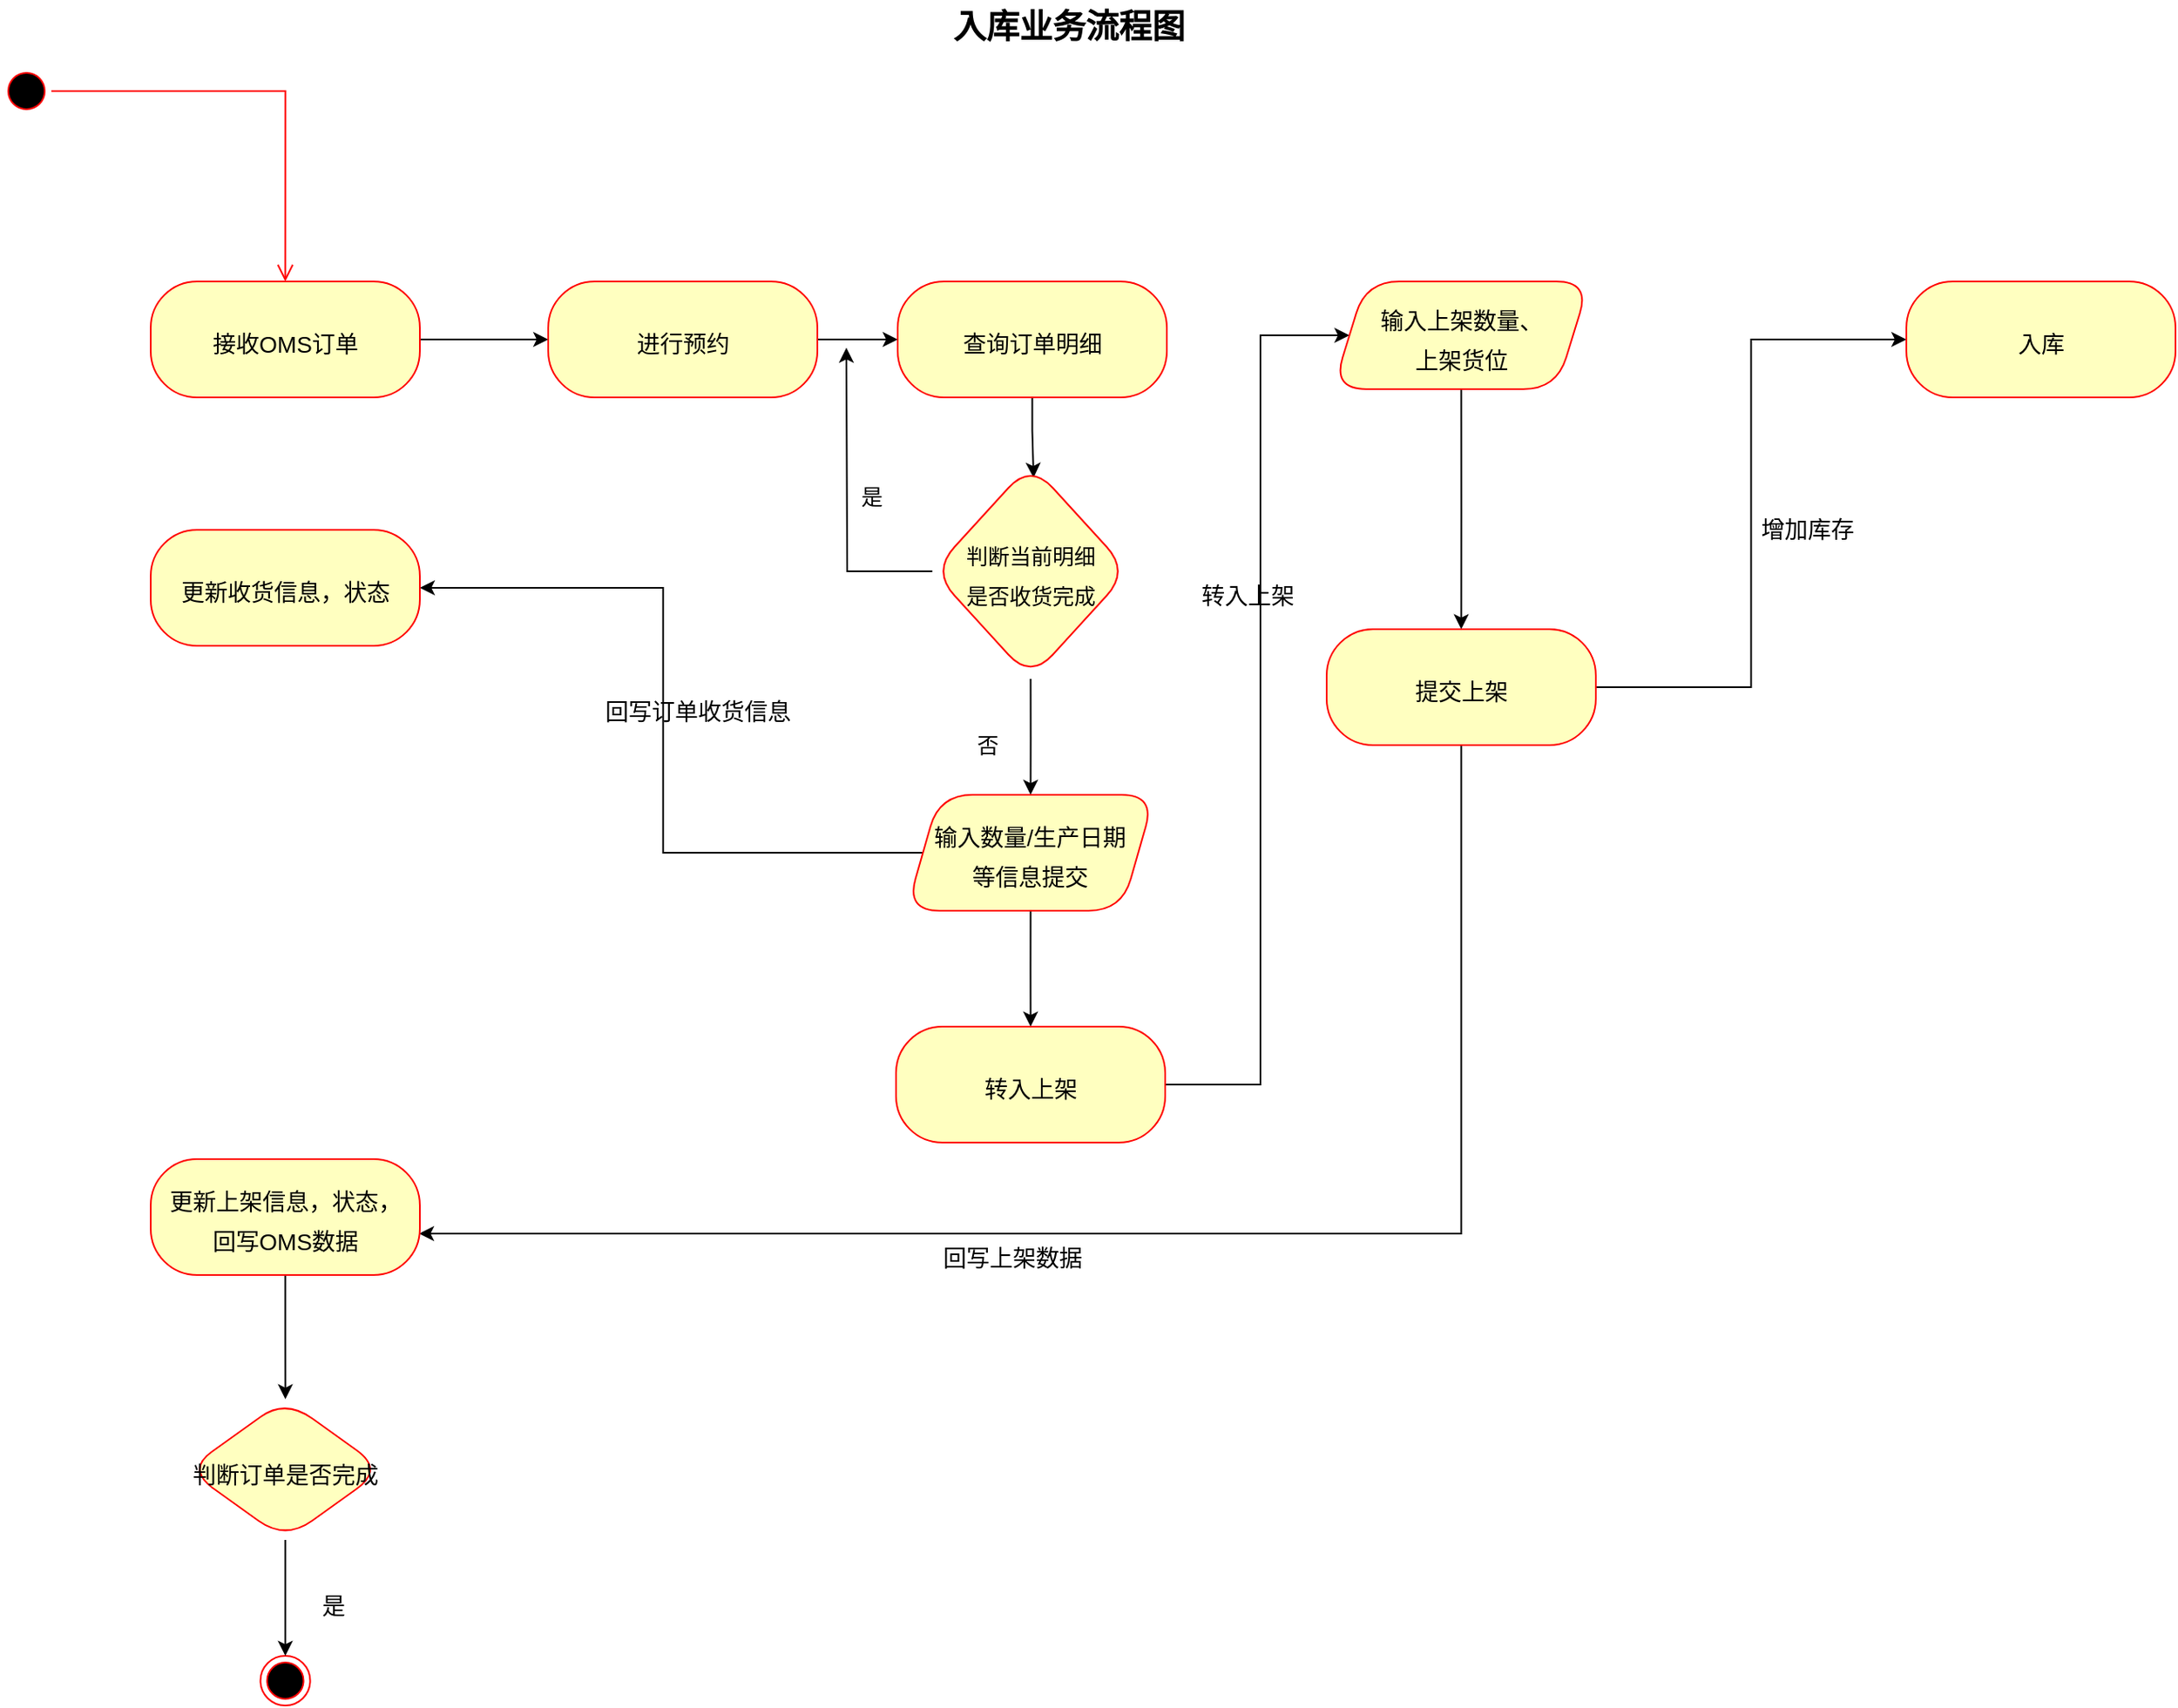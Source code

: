 <mxfile version="15.9.4" type="github">
  <diagram id="fIiXSZL2rTSmxZ8gm_aO" name="Page-1">
    <mxGraphModel dx="1713" dy="1129" grid="1" gridSize="10" guides="1" tooltips="1" connect="1" arrows="1" fold="1" page="1" pageScale="1" pageWidth="827" pageHeight="1169" math="0" shadow="0">
      <root>
        <mxCell id="0" />
        <mxCell id="1" parent="0" />
        <mxCell id="EC653Ei61_t5FoVVHQ31-1" value="入库业务流程图" style="text;html=1;strokeColor=none;fillColor=none;align=center;verticalAlign=middle;whiteSpace=wrap;rounded=0;fontSize=20;fontStyle=1" vertex="1" parent="1">
          <mxGeometry x="600" y="20" width="169" height="30" as="geometry" />
        </mxCell>
        <mxCell id="EC653Ei61_t5FoVVHQ31-3" value="" style="ellipse;html=1;shape=startState;fillColor=#000000;strokeColor=#ff0000;fontSize=20;" vertex="1" parent="1">
          <mxGeometry x="40" y="60" width="30" height="30" as="geometry" />
        </mxCell>
        <mxCell id="EC653Ei61_t5FoVVHQ31-4" value="" style="edgeStyle=orthogonalEdgeStyle;html=1;verticalAlign=bottom;endArrow=open;endSize=8;strokeColor=#ff0000;rounded=0;fontSize=20;entryX=0.5;entryY=0;entryDx=0;entryDy=0;" edge="1" source="EC653Ei61_t5FoVVHQ31-3" parent="1" target="EC653Ei61_t5FoVVHQ31-9">
          <mxGeometry relative="1" as="geometry">
            <mxPoint x="85" y="220" as="targetPoint" />
          </mxGeometry>
        </mxCell>
        <mxCell id="EC653Ei61_t5FoVVHQ31-12" value="" style="edgeStyle=orthogonalEdgeStyle;rounded=0;orthogonalLoop=1;jettySize=auto;html=1;fontSize=20;" edge="1" parent="1" source="EC653Ei61_t5FoVVHQ31-9" target="EC653Ei61_t5FoVVHQ31-11">
          <mxGeometry relative="1" as="geometry" />
        </mxCell>
        <mxCell id="EC653Ei61_t5FoVVHQ31-9" value="&lt;font style=&quot;font-size: 14px&quot;&gt;接收OMS订单&lt;/font&gt;" style="rounded=1;whiteSpace=wrap;html=1;arcSize=40;fontColor=#000000;fillColor=#ffffc0;strokeColor=#ff0000;fontSize=20;" vertex="1" parent="1">
          <mxGeometry x="130" y="190" width="162.5" height="70" as="geometry" />
        </mxCell>
        <mxCell id="EC653Ei61_t5FoVVHQ31-14" value="" style="edgeStyle=orthogonalEdgeStyle;rounded=0;orthogonalLoop=1;jettySize=auto;html=1;fontSize=20;" edge="1" parent="1" source="EC653Ei61_t5FoVVHQ31-11" target="EC653Ei61_t5FoVVHQ31-13">
          <mxGeometry relative="1" as="geometry" />
        </mxCell>
        <mxCell id="EC653Ei61_t5FoVVHQ31-11" value="&lt;font style=&quot;font-size: 14px&quot;&gt;进行预约&lt;/font&gt;" style="rounded=1;whiteSpace=wrap;html=1;arcSize=40;fontColor=#000000;fillColor=#ffffc0;strokeColor=#ff0000;fontSize=20;" vertex="1" parent="1">
          <mxGeometry x="370" y="190" width="162.5" height="70" as="geometry" />
        </mxCell>
        <mxCell id="EC653Ei61_t5FoVVHQ31-22" value="" style="edgeStyle=orthogonalEdgeStyle;rounded=0;orthogonalLoop=1;jettySize=auto;html=1;fontSize=20;fontColor=none;entryX=0.515;entryY=0.065;entryDx=0;entryDy=0;entryPerimeter=0;" edge="1" parent="1" source="EC653Ei61_t5FoVVHQ31-13" target="EC653Ei61_t5FoVVHQ31-21">
          <mxGeometry relative="1" as="geometry" />
        </mxCell>
        <mxCell id="EC653Ei61_t5FoVVHQ31-13" value="&lt;span style=&quot;font-size: 14px&quot;&gt;查询订单明细&lt;/span&gt;" style="rounded=1;whiteSpace=wrap;html=1;arcSize=40;fontColor=#000000;fillColor=#ffffc0;strokeColor=#ff0000;fontSize=20;" vertex="1" parent="1">
          <mxGeometry x="581" y="190" width="162.5" height="70" as="geometry" />
        </mxCell>
        <mxCell id="EC653Ei61_t5FoVVHQ31-15" value="" style="ellipse;html=1;shape=endState;fillColor=#000000;strokeColor=#ff0000;fontSize=20;" vertex="1" parent="1">
          <mxGeometry x="196.26" y="1020" width="30" height="30" as="geometry" />
        </mxCell>
        <mxCell id="EC653Ei61_t5FoVVHQ31-23" style="edgeStyle=orthogonalEdgeStyle;rounded=0;orthogonalLoop=1;jettySize=auto;html=1;fontSize=13;fontColor=none;exitX=0.5;exitY=1;exitDx=0;exitDy=0;entryX=0.5;entryY=0;entryDx=0;entryDy=0;" edge="1" parent="1" source="EC653Ei61_t5FoVVHQ31-21" target="EC653Ei61_t5FoVVHQ31-57">
          <mxGeometry relative="1" as="geometry">
            <mxPoint x="661.25" y="500" as="targetPoint" />
          </mxGeometry>
        </mxCell>
        <mxCell id="EC653Ei61_t5FoVVHQ31-25" style="edgeStyle=orthogonalEdgeStyle;rounded=0;orthogonalLoop=1;jettySize=auto;html=1;fontSize=13;fontColor=none;" edge="1" parent="1" source="EC653Ei61_t5FoVVHQ31-21">
          <mxGeometry relative="1" as="geometry">
            <mxPoint x="550" y="230" as="targetPoint" />
          </mxGeometry>
        </mxCell>
        <mxCell id="EC653Ei61_t5FoVVHQ31-21" value="&lt;font style=&quot;font-size: 13px&quot;&gt;判断当前明细&lt;br&gt;是否收货完成&lt;/font&gt;" style="rhombus;whiteSpace=wrap;html=1;fontSize=20;fillColor=#ffffc0;strokeColor=#ff0000;fontColor=#000000;rounded=1;arcSize=40;" vertex="1" parent="1">
          <mxGeometry x="601.88" y="300" width="118.75" height="130" as="geometry" />
        </mxCell>
        <mxCell id="EC653Ei61_t5FoVVHQ31-24" value="否" style="text;html=1;align=center;verticalAlign=middle;resizable=0;points=[];autosize=1;strokeColor=none;fillColor=none;fontSize=13;fontColor=none;" vertex="1" parent="1">
          <mxGeometry x="620" y="460" width="30" height="20" as="geometry" />
        </mxCell>
        <mxCell id="EC653Ei61_t5FoVVHQ31-26" value="是" style="text;html=1;align=center;verticalAlign=middle;resizable=0;points=[];autosize=1;strokeColor=none;fillColor=none;fontSize=13;fontColor=none;" vertex="1" parent="1">
          <mxGeometry x="550" y="310" width="30" height="20" as="geometry" />
        </mxCell>
        <mxCell id="EC653Ei61_t5FoVVHQ31-34" style="edgeStyle=orthogonalEdgeStyle;rounded=0;orthogonalLoop=1;jettySize=auto;html=1;fontSize=14;fontColor=none;entryX=0.5;entryY=0;entryDx=0;entryDy=0;exitX=0.5;exitY=1;exitDx=0;exitDy=0;" edge="1" parent="1" source="EC653Ei61_t5FoVVHQ31-57" target="EC653Ei61_t5FoVVHQ31-35">
          <mxGeometry relative="1" as="geometry">
            <mxPoint x="661.25" y="630" as="targetPoint" />
            <mxPoint x="661.3" y="570" as="sourcePoint" />
          </mxGeometry>
        </mxCell>
        <mxCell id="EC653Ei61_t5FoVVHQ31-39" style="edgeStyle=orthogonalEdgeStyle;rounded=0;orthogonalLoop=1;jettySize=auto;html=1;entryX=1;entryY=0.5;entryDx=0;entryDy=0;fontSize=14;fontColor=none;exitX=0;exitY=0.5;exitDx=0;exitDy=0;" edge="1" parent="1" source="EC653Ei61_t5FoVVHQ31-57" target="EC653Ei61_t5FoVVHQ31-36">
          <mxGeometry relative="1" as="geometry">
            <mxPoint x="580" y="535" as="sourcePoint" />
          </mxGeometry>
        </mxCell>
        <mxCell id="EC653Ei61_t5FoVVHQ31-41" style="edgeStyle=orthogonalEdgeStyle;rounded=0;orthogonalLoop=1;jettySize=auto;html=1;fontSize=14;fontColor=none;exitX=0.5;exitY=1;exitDx=0;exitDy=0;" edge="1" parent="1" source="EC653Ei61_t5FoVVHQ31-59">
          <mxGeometry relative="1" as="geometry">
            <mxPoint x="921.25" y="400" as="targetPoint" />
            <mxPoint x="921.3" y="260" as="sourcePoint" />
          </mxGeometry>
        </mxCell>
        <mxCell id="EC653Ei61_t5FoVVHQ31-31" value="转入上架" style="text;html=1;align=center;verticalAlign=middle;resizable=0;points=[];autosize=1;strokeColor=none;fillColor=none;fontSize=14;fontColor=none;" vertex="1" parent="1">
          <mxGeometry x="757" y="370" width="70" height="20" as="geometry" />
        </mxCell>
        <mxCell id="EC653Ei61_t5FoVVHQ31-60" style="edgeStyle=orthogonalEdgeStyle;rounded=0;orthogonalLoop=1;jettySize=auto;html=1;entryX=0;entryY=0.5;entryDx=0;entryDy=0;fontSize=14;fontColor=none;" edge="1" parent="1" source="EC653Ei61_t5FoVVHQ31-35" target="EC653Ei61_t5FoVVHQ31-59">
          <mxGeometry relative="1" as="geometry">
            <Array as="points">
              <mxPoint x="800" y="675" />
              <mxPoint x="800" y="223" />
            </Array>
          </mxGeometry>
        </mxCell>
        <mxCell id="EC653Ei61_t5FoVVHQ31-35" value="&lt;font style=&quot;font-size: 14px&quot;&gt;转入上架&lt;/font&gt;" style="rounded=1;whiteSpace=wrap;html=1;arcSize=40;fontColor=#000000;fillColor=#ffffc0;strokeColor=#ff0000;fontSize=20;" vertex="1" parent="1">
          <mxGeometry x="580" y="640" width="162.5" height="70" as="geometry" />
        </mxCell>
        <mxCell id="EC653Ei61_t5FoVVHQ31-36" value="&lt;font style=&quot;font-size: 14px&quot;&gt;更新收货信息，状态&lt;/font&gt;" style="rounded=1;whiteSpace=wrap;html=1;arcSize=40;fontColor=#000000;fillColor=#ffffc0;strokeColor=#ff0000;fontSize=20;" vertex="1" parent="1">
          <mxGeometry x="130" y="340" width="162.5" height="70" as="geometry" />
        </mxCell>
        <mxCell id="EC653Ei61_t5FoVVHQ31-40" value="回写订单收货信息" style="text;html=1;align=center;verticalAlign=middle;resizable=0;points=[];autosize=1;strokeColor=none;fillColor=none;fontSize=14;fontColor=none;" vertex="1" parent="1">
          <mxGeometry x="395" y="440" width="130" height="20" as="geometry" />
        </mxCell>
        <mxCell id="EC653Ei61_t5FoVVHQ31-43" style="edgeStyle=orthogonalEdgeStyle;rounded=0;orthogonalLoop=1;jettySize=auto;html=1;fontSize=14;fontColor=none;entryX=0;entryY=0.5;entryDx=0;entryDy=0;" edge="1" parent="1" source="EC653Ei61_t5FoVVHQ31-42" target="EC653Ei61_t5FoVVHQ31-44">
          <mxGeometry relative="1" as="geometry">
            <mxPoint x="1160" y="220" as="targetPoint" />
          </mxGeometry>
        </mxCell>
        <mxCell id="EC653Ei61_t5FoVVHQ31-45" style="edgeStyle=orthogonalEdgeStyle;rounded=0;orthogonalLoop=1;jettySize=auto;html=1;fontSize=14;fontColor=none;entryX=0.997;entryY=0.643;entryDx=0;entryDy=0;entryPerimeter=0;" edge="1" parent="1" source="EC653Ei61_t5FoVVHQ31-42" target="EC653Ei61_t5FoVVHQ31-46">
          <mxGeometry relative="1" as="geometry">
            <mxPoint x="970" y="770" as="targetPoint" />
            <Array as="points">
              <mxPoint x="921" y="765" />
            </Array>
          </mxGeometry>
        </mxCell>
        <mxCell id="EC653Ei61_t5FoVVHQ31-42" value="&lt;font style=&quot;font-size: 14px&quot;&gt;提交上架&lt;br&gt;&lt;/font&gt;" style="rounded=1;whiteSpace=wrap;html=1;arcSize=40;fontColor=#000000;fillColor=#ffffc0;strokeColor=#ff0000;fontSize=20;" vertex="1" parent="1">
          <mxGeometry x="840" y="400" width="162.5" height="70" as="geometry" />
        </mxCell>
        <mxCell id="EC653Ei61_t5FoVVHQ31-44" value="&lt;font style=&quot;font-size: 14px&quot;&gt;入库&lt;br&gt;&lt;/font&gt;" style="rounded=1;whiteSpace=wrap;html=1;arcSize=40;fontColor=#000000;fillColor=#ffffc0;strokeColor=#ff0000;fontSize=20;" vertex="1" parent="1">
          <mxGeometry x="1190" y="190" width="162.5" height="70" as="geometry" />
        </mxCell>
        <mxCell id="EC653Ei61_t5FoVVHQ31-64" value="" style="edgeStyle=orthogonalEdgeStyle;rounded=0;orthogonalLoop=1;jettySize=auto;html=1;fontSize=14;fontColor=none;" edge="1" parent="1" source="EC653Ei61_t5FoVVHQ31-46" target="EC653Ei61_t5FoVVHQ31-63">
          <mxGeometry relative="1" as="geometry" />
        </mxCell>
        <mxCell id="EC653Ei61_t5FoVVHQ31-46" value="&lt;font style=&quot;font-size: 14px&quot;&gt;更新上架信息，状态，&lt;br&gt;回写OMS数据&lt;br&gt;&lt;/font&gt;" style="rounded=1;whiteSpace=wrap;html=1;arcSize=40;fontColor=#000000;fillColor=#ffffc0;strokeColor=#ff0000;fontSize=20;" vertex="1" parent="1">
          <mxGeometry x="130" y="720" width="162.5" height="70" as="geometry" />
        </mxCell>
        <mxCell id="EC653Ei61_t5FoVVHQ31-49" value="回写上架数据" style="text;html=1;align=center;verticalAlign=middle;resizable=0;points=[];autosize=1;strokeColor=none;fillColor=none;fontSize=14;fontColor=none;" vertex="1" parent="1">
          <mxGeometry x="600" y="770" width="100" height="20" as="geometry" />
        </mxCell>
        <mxCell id="EC653Ei61_t5FoVVHQ31-57" value="&lt;span style=&quot;font-size: 14px&quot;&gt;输入数量/生产日期&lt;br&gt;等信息&lt;/span&gt;&lt;span style=&quot;font-size: 14px&quot;&gt;提交&lt;/span&gt;" style="shape=parallelogram;perimeter=parallelogramPerimeter;whiteSpace=wrap;html=1;fixedSize=1;fontSize=20;fillColor=#ffffc0;strokeColor=#ff0000;fontColor=#000000;rounded=1;arcSize=40;" vertex="1" parent="1">
          <mxGeometry x="586.24" y="500" width="150" height="70" as="geometry" />
        </mxCell>
        <mxCell id="EC653Ei61_t5FoVVHQ31-59" value="&lt;span style=&quot;font-size: 14px&quot;&gt;输入上架数量、&lt;br&gt;上架货位&lt;/span&gt;" style="shape=parallelogram;perimeter=parallelogramPerimeter;whiteSpace=wrap;html=1;fixedSize=1;fontSize=20;fillColor=#ffffc0;strokeColor=#ff0000;fontColor=#000000;rounded=1;arcSize=40;" vertex="1" parent="1">
          <mxGeometry x="843.75" y="190" width="155" height="65" as="geometry" />
        </mxCell>
        <mxCell id="EC653Ei61_t5FoVVHQ31-61" value="增加库存" style="text;html=1;align=center;verticalAlign=middle;resizable=0;points=[];autosize=1;strokeColor=none;fillColor=none;fontSize=14;fontColor=none;" vertex="1" parent="1">
          <mxGeometry x="1095" y="330" width="70" height="20" as="geometry" />
        </mxCell>
        <mxCell id="EC653Ei61_t5FoVVHQ31-66" style="edgeStyle=orthogonalEdgeStyle;rounded=0;orthogonalLoop=1;jettySize=auto;html=1;entryX=0.5;entryY=0;entryDx=0;entryDy=0;fontSize=14;fontColor=none;" edge="1" parent="1" source="EC653Ei61_t5FoVVHQ31-63" target="EC653Ei61_t5FoVVHQ31-15">
          <mxGeometry relative="1" as="geometry" />
        </mxCell>
        <mxCell id="EC653Ei61_t5FoVVHQ31-63" value="&lt;font style=&quot;font-size: 14px&quot;&gt;判断订单是否完成&lt;/font&gt;" style="rhombus;whiteSpace=wrap;html=1;fontSize=20;fillColor=#ffffc0;strokeColor=#ff0000;fontColor=#000000;rounded=1;arcSize=40;" vertex="1" parent="1">
          <mxGeometry x="151.88" y="865" width="118.75" height="85" as="geometry" />
        </mxCell>
        <mxCell id="EC653Ei61_t5FoVVHQ31-67" value="是" style="text;html=1;align=center;verticalAlign=middle;resizable=0;points=[];autosize=1;strokeColor=none;fillColor=none;fontSize=14;fontColor=none;" vertex="1" parent="1">
          <mxGeometry x="225" y="980" width="30" height="20" as="geometry" />
        </mxCell>
      </root>
    </mxGraphModel>
  </diagram>
</mxfile>
